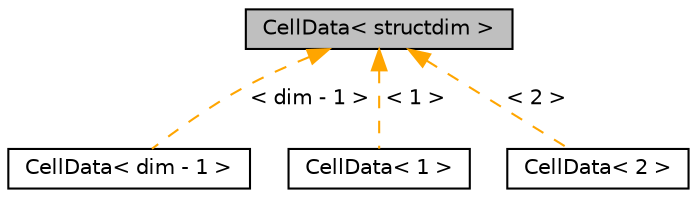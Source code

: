 digraph "CellData&lt; structdim &gt;"
{
 // LATEX_PDF_SIZE
  edge [fontname="Helvetica",fontsize="10",labelfontname="Helvetica",labelfontsize="10"];
  node [fontname="Helvetica",fontsize="10",shape=record];
  Node1 [label="CellData\< structdim \>",height=0.2,width=0.4,color="black", fillcolor="grey75", style="filled", fontcolor="black",tooltip=" "];
  Node1 -> Node2 [dir="back",color="orange",fontsize="10",style="dashed",label=" \< dim - 1 \>" ,fontname="Helvetica"];
  Node2 [label="CellData\< dim - 1 \>",height=0.2,width=0.4,color="black", fillcolor="white", style="filled",URL="$structCellData.html",tooltip=" "];
  Node1 -> Node3 [dir="back",color="orange",fontsize="10",style="dashed",label=" \< 1 \>" ,fontname="Helvetica"];
  Node3 [label="CellData\< 1 \>",height=0.2,width=0.4,color="black", fillcolor="white", style="filled",URL="$structCellData.html",tooltip=" "];
  Node1 -> Node4 [dir="back",color="orange",fontsize="10",style="dashed",label=" \< 2 \>" ,fontname="Helvetica"];
  Node4 [label="CellData\< 2 \>",height=0.2,width=0.4,color="black", fillcolor="white", style="filled",URL="$structCellData.html",tooltip=" "];
}
